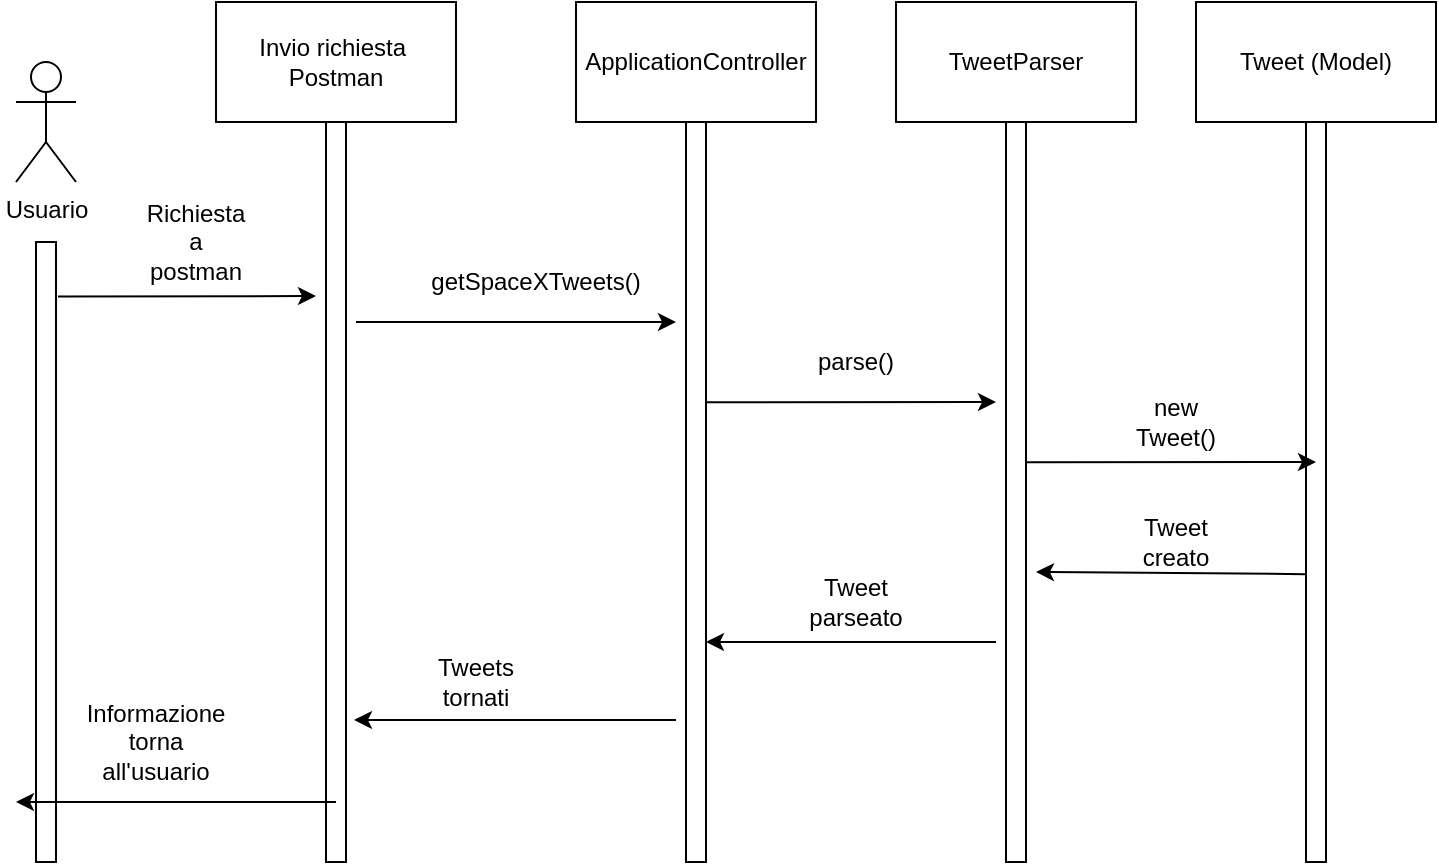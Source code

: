 <mxfile version="13.3.0" type="device"><diagram id="n6RH58xKuQEAdiN4Reu4" name="Page-1"><mxGraphModel grid="1" dx="868" dy="480" gridSize="10" guides="1" tooltips="1" connect="1" arrows="1" fold="1" page="1" pageScale="1" pageWidth="827" pageHeight="1169" math="0" shadow="0"><root><mxCell id="0"/><mxCell id="1" parent="0"/><mxCell id="ahhNMZae-7RI0MbQoFuH-1" value="Usuario" parent="1" style="shape=umlActor;verticalLabelPosition=bottom;labelBackgroundColor=#ffffff;verticalAlign=top;html=1;outlineConnect=0;" vertex="1"><mxGeometry as="geometry" x="100" y="70" width="30" height="60"/></mxCell><mxCell id="ahhNMZae-7RI0MbQoFuH-3" value="" parent="1" style="rounded=0;whiteSpace=wrap;html=1;" vertex="1"><mxGeometry as="geometry" x="110" y="160" width="10" height="310"/></mxCell><mxCell id="ahhNMZae-7RI0MbQoFuH-4" value="Invio richiesta&amp;nbsp; Postman" parent="1" style="rounded=0;whiteSpace=wrap;html=1;" vertex="1"><mxGeometry as="geometry" x="200" y="40" width="120" height="60"/></mxCell><mxCell id="ahhNMZae-7RI0MbQoFuH-5" value="ApplicationController" parent="1" style="rounded=0;whiteSpace=wrap;html=1;" vertex="1"><mxGeometry as="geometry" x="380" y="40" width="120" height="60"/></mxCell><mxCell id="ahhNMZae-7RI0MbQoFuH-6" value="TweetParser" parent="1" style="rounded=0;whiteSpace=wrap;html=1;" vertex="1"><mxGeometry as="geometry" x="540" y="40" width="120" height="60"/></mxCell><mxCell id="ahhNMZae-7RI0MbQoFuH-7" value="Tweet (Model)" parent="1" style="rounded=0;whiteSpace=wrap;html=1;" vertex="1"><mxGeometry as="geometry" x="690" y="40" width="120" height="60"/></mxCell><mxCell id="ahhNMZae-7RI0MbQoFuH-8" value="" parent="1" style="rounded=0;whiteSpace=wrap;html=1;" vertex="1"><mxGeometry as="geometry" x="255" y="100" width="10" height="370"/></mxCell><mxCell id="ahhNMZae-7RI0MbQoFuH-10" value="" parent="1" style="rounded=0;whiteSpace=wrap;html=1;" vertex="1"><mxGeometry as="geometry" x="435" y="100" width="10" height="370"/></mxCell><mxCell id="ahhNMZae-7RI0MbQoFuH-11" value="" parent="1" style="rounded=0;whiteSpace=wrap;html=1;" vertex="1"><mxGeometry as="geometry" x="595" y="100" width="10" height="370"/></mxCell><mxCell id="ahhNMZae-7RI0MbQoFuH-12" value="" parent="1" style="rounded=0;whiteSpace=wrap;html=1;" vertex="1"><mxGeometry as="geometry" x="745" y="100" width="10" height="370"/></mxCell><mxCell id="ahhNMZae-7RI0MbQoFuH-13" value="" parent="1" style="endArrow=classic;html=1;exitX=1.1;exitY=0.088;exitDx=0;exitDy=0;exitPerimeter=0;" edge="1" source="ahhNMZae-7RI0MbQoFuH-3"><mxGeometry as="geometry" width="50" height="50" relative="1"><mxPoint as="sourcePoint" x="150" y="210"/><mxPoint as="targetPoint" x="250" y="187"/></mxGeometry></mxCell><mxCell id="ahhNMZae-7RI0MbQoFuH-14" value="Richiesta a postman" parent="1" style="text;html=1;strokeColor=none;fillColor=none;align=center;verticalAlign=middle;whiteSpace=wrap;rounded=0;" vertex="1"><mxGeometry as="geometry" x="170" y="150" width="40" height="20"/></mxCell><mxCell id="ahhNMZae-7RI0MbQoFuH-15" value="" parent="1" style="endArrow=classic;html=1;" edge="1"><mxGeometry as="geometry" width="50" height="50" relative="1"><mxPoint as="sourcePoint" x="270" y="200"/><mxPoint as="targetPoint" x="430" y="200"/></mxGeometry></mxCell><mxCell id="ahhNMZae-7RI0MbQoFuH-16" value="getSpaceXTweets()" parent="1" style="text;html=1;strokeColor=none;fillColor=none;align=center;verticalAlign=middle;whiteSpace=wrap;rounded=0;" vertex="1"><mxGeometry as="geometry" x="340" y="170" width="40" height="20"/></mxCell><mxCell id="ahhNMZae-7RI0MbQoFuH-17" value="" parent="1" style="endArrow=classic;html=1;" edge="1"><mxGeometry as="geometry" width="50" height="50" relative="1"><mxPoint as="sourcePoint" x="445" y="240.1"/><mxPoint as="targetPoint" x="590" y="240"/></mxGeometry></mxCell><mxCell id="ahhNMZae-7RI0MbQoFuH-18" value="parse()" parent="1" style="text;html=1;strokeColor=none;fillColor=none;align=center;verticalAlign=middle;whiteSpace=wrap;rounded=0;" vertex="1"><mxGeometry as="geometry" x="500" y="210" width="40" height="20"/></mxCell><mxCell id="ahhNMZae-7RI0MbQoFuH-19" value="" parent="1" style="endArrow=classic;html=1;" edge="1"><mxGeometry as="geometry" width="50" height="50" relative="1"><mxPoint as="sourcePoint" x="605" y="270.1"/><mxPoint as="targetPoint" x="750" y="270"/></mxGeometry></mxCell><mxCell id="ahhNMZae-7RI0MbQoFuH-20" value="new Tweet()" parent="1" style="text;html=1;strokeColor=none;fillColor=none;align=center;verticalAlign=middle;whiteSpace=wrap;rounded=0;" vertex="1"><mxGeometry as="geometry" x="660" y="240" width="40" height="20"/></mxCell><mxCell id="ahhNMZae-7RI0MbQoFuH-21" value="" parent="1" style="endArrow=classic;html=1;exitX=0;exitY=0.611;exitDx=0;exitDy=0;exitPerimeter=0;" edge="1" source="ahhNMZae-7RI0MbQoFuH-12"><mxGeometry as="geometry" width="50" height="50" relative="1"><mxPoint as="sourcePoint" x="465" y="260.1"/><mxPoint as="targetPoint" x="610" y="325"/></mxGeometry></mxCell><mxCell id="ahhNMZae-7RI0MbQoFuH-22" value="" parent="1" style="endArrow=classic;html=1;" edge="1"><mxGeometry as="geometry" width="50" height="50" relative="1"><mxPoint as="sourcePoint" x="590" y="360"/><mxPoint as="targetPoint" x="445" y="360"/></mxGeometry></mxCell><mxCell id="ahhNMZae-7RI0MbQoFuH-23" value="Tweet creato" parent="1" style="text;html=1;strokeColor=none;fillColor=none;align=center;verticalAlign=middle;whiteSpace=wrap;rounded=0;" vertex="1"><mxGeometry as="geometry" x="660" y="300" width="40" height="20"/></mxCell><mxCell id="ahhNMZae-7RI0MbQoFuH-24" value="Tweet parseato" parent="1" style="text;html=1;strokeColor=none;fillColor=none;align=center;verticalAlign=middle;whiteSpace=wrap;rounded=0;" vertex="1"><mxGeometry as="geometry" x="500" y="330" width="40" height="20"/></mxCell><mxCell id="ahhNMZae-7RI0MbQoFuH-25" value="" parent="1" style="endArrow=classic;html=1;" edge="1"><mxGeometry as="geometry" width="50" height="50" relative="1"><mxPoint as="sourcePoint" x="430" y="399"/><mxPoint as="targetPoint" x="269" y="399"/></mxGeometry></mxCell><mxCell id="ahhNMZae-7RI0MbQoFuH-26" value="Tweets tornati" parent="1" style="text;html=1;strokeColor=none;fillColor=none;align=center;verticalAlign=middle;whiteSpace=wrap;rounded=0;" vertex="1"><mxGeometry as="geometry" x="310" y="370" width="40" height="20"/></mxCell><mxCell id="ahhNMZae-7RI0MbQoFuH-27" value="" parent="1" style="endArrow=classic;html=1;exitX=0.5;exitY=0.919;exitDx=0;exitDy=0;exitPerimeter=0;" edge="1" source="ahhNMZae-7RI0MbQoFuH-8"><mxGeometry as="geometry" width="50" height="50" relative="1"><mxPoint as="sourcePoint" x="250" y="440"/><mxPoint as="targetPoint" x="100" y="440"/></mxGeometry></mxCell><mxCell id="ahhNMZae-7RI0MbQoFuH-38" value="Informazione torna all'usuario" parent="1" style="text;html=1;strokeColor=none;fillColor=none;align=center;verticalAlign=middle;whiteSpace=wrap;rounded=0;" vertex="1"><mxGeometry as="geometry" x="150" y="400" width="40" height="20"/></mxCell></root></mxGraphModel></diagram></mxfile>